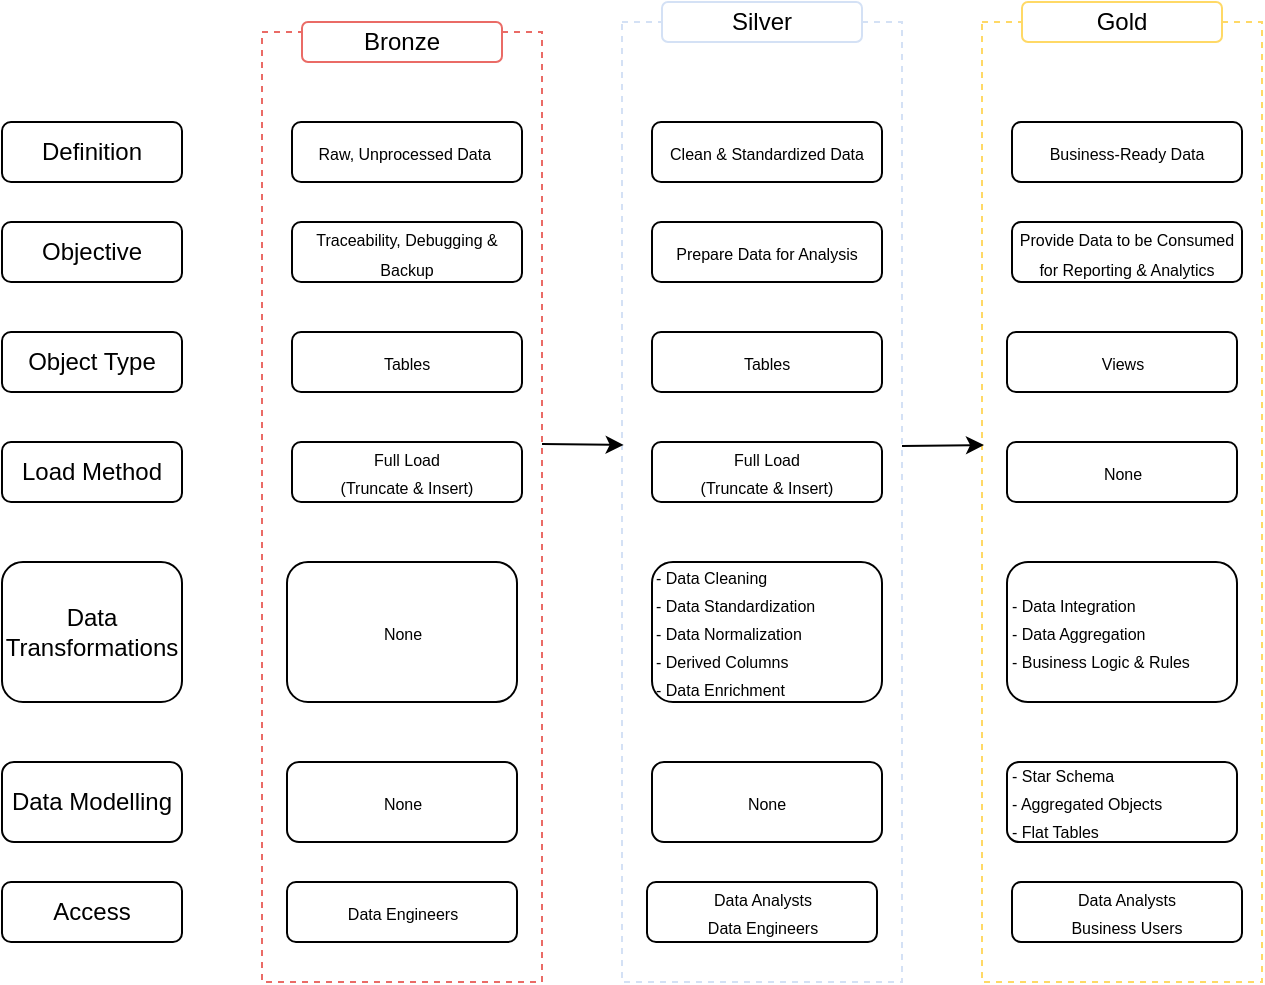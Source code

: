 <mxfile version="28.2.5">
  <diagram name="Page-1" id="k7P5zP-qQ__8qEdagqi8">
    <mxGraphModel dx="689" dy="400" grid="1" gridSize="10" guides="1" tooltips="1" connect="1" arrows="1" fold="1" page="1" pageScale="1" pageWidth="850" pageHeight="1100" math="0" shadow="0">
      <root>
        <mxCell id="0" />
        <mxCell id="1" parent="0" />
        <mxCell id="bQCTUwX9uYaT31wB2rOD-1" value="" style="rounded=0;whiteSpace=wrap;html=1;dashed=1;fillColor=none;fontColor=#ffffff;strokeColor=#EA6B66;fillStyle=auto;gradientColor=none;" parent="1" vertex="1">
          <mxGeometry x="170" y="365" width="140" height="475" as="geometry" />
        </mxCell>
        <mxCell id="bQCTUwX9uYaT31wB2rOD-2" value="Bronze" style="rounded=1;whiteSpace=wrap;html=1;strokeColor=#EA6B66;" parent="1" vertex="1">
          <mxGeometry x="190" y="360" width="100" height="20" as="geometry" />
        </mxCell>
        <mxCell id="bQCTUwX9uYaT31wB2rOD-3" value="" style="rounded=0;whiteSpace=wrap;html=1;dashed=1;fillColor=none;fontColor=#ffffff;strokeColor=#D4E1F5;fillStyle=auto;" parent="1" vertex="1">
          <mxGeometry x="350" y="360" width="140" height="480" as="geometry" />
        </mxCell>
        <mxCell id="bQCTUwX9uYaT31wB2rOD-4" value="Silver" style="rounded=1;whiteSpace=wrap;html=1;strokeColor=#D4E1F5;" parent="1" vertex="1">
          <mxGeometry x="370" y="350" width="100" height="20" as="geometry" />
        </mxCell>
        <mxCell id="bQCTUwX9uYaT31wB2rOD-5" value="" style="rounded=0;whiteSpace=wrap;html=1;dashed=1;fillColor=none;fontColor=#ffffff;strokeColor=#FFD966;fillStyle=auto;gradientColor=none;" parent="1" vertex="1">
          <mxGeometry x="530" y="360" width="140" height="480" as="geometry" />
        </mxCell>
        <mxCell id="bQCTUwX9uYaT31wB2rOD-6" value="Gold" style="rounded=1;whiteSpace=wrap;html=1;strokeColor=#FFD966;" parent="1" vertex="1">
          <mxGeometry x="550" y="350" width="100" height="20" as="geometry" />
        </mxCell>
        <mxCell id="bQCTUwX9uYaT31wB2rOD-7" value="" style="endArrow=classic;html=1;rounded=0;entryX=0.007;entryY=0.509;entryDx=0;entryDy=0;entryPerimeter=0;" parent="1" edge="1">
          <mxGeometry width="50" height="50" relative="1" as="geometry">
            <mxPoint x="310" y="571" as="sourcePoint" />
            <mxPoint x="350.84" y="571.47" as="targetPoint" />
          </mxGeometry>
        </mxCell>
        <mxCell id="FZtYvgmV2bGIrAXsWXde-1" value="Definition" style="rounded=1;whiteSpace=wrap;html=1;" vertex="1" parent="1">
          <mxGeometry x="40" y="410" width="90" height="30" as="geometry" />
        </mxCell>
        <mxCell id="FZtYvgmV2bGIrAXsWXde-2" value="Objective" style="rounded=1;whiteSpace=wrap;html=1;" vertex="1" parent="1">
          <mxGeometry x="40" y="460" width="90" height="30" as="geometry" />
        </mxCell>
        <mxCell id="FZtYvgmV2bGIrAXsWXde-3" value="" style="endArrow=classic;html=1;rounded=0;entryX=0.007;entryY=0.509;entryDx=0;entryDy=0;entryPerimeter=0;" edge="1" parent="1">
          <mxGeometry width="50" height="50" relative="1" as="geometry">
            <mxPoint x="490" y="572" as="sourcePoint" />
            <mxPoint x="531" y="571.5" as="targetPoint" />
          </mxGeometry>
        </mxCell>
        <mxCell id="FZtYvgmV2bGIrAXsWXde-5" value="&lt;p&gt;&lt;font style=&quot;font-size: 8px;&quot;&gt;Raw, Unprocessed Data&amp;nbsp;&lt;/font&gt;&lt;/p&gt;" style="rounded=1;whiteSpace=wrap;html=1;autosize=0;" vertex="1" parent="1">
          <mxGeometry x="185" y="410" width="115" height="30" as="geometry" />
        </mxCell>
        <mxCell id="FZtYvgmV2bGIrAXsWXde-6" value="&lt;p&gt;&lt;font style=&quot;font-size: 8px; line-height: 0%;&quot;&gt;Traceability, Debugging &amp;amp; Backup&lt;/font&gt;&lt;/p&gt;" style="rounded=1;whiteSpace=wrap;html=1;autosize=0;" vertex="1" parent="1">
          <mxGeometry x="185" y="460" width="115" height="30" as="geometry" />
        </mxCell>
        <mxCell id="FZtYvgmV2bGIrAXsWXde-7" value="&lt;p&gt;&lt;font style=&quot;font-size: 8px;&quot;&gt;Clean &amp;amp; Standardized Data&lt;/font&gt;&lt;/p&gt;" style="rounded=1;whiteSpace=wrap;html=1;autosize=0;" vertex="1" parent="1">
          <mxGeometry x="365" y="410" width="115" height="30" as="geometry" />
        </mxCell>
        <mxCell id="FZtYvgmV2bGIrAXsWXde-8" value="&lt;p&gt;&lt;font style=&quot;font-size: 8px;&quot;&gt;Prepare Data for Analysis&lt;/font&gt;&lt;/p&gt;" style="rounded=1;whiteSpace=wrap;html=1;autosize=0;" vertex="1" parent="1">
          <mxGeometry x="365" y="460" width="115" height="30" as="geometry" />
        </mxCell>
        <mxCell id="FZtYvgmV2bGIrAXsWXde-9" value="&lt;p&gt;&lt;font style=&quot;font-size: 8px;&quot;&gt;Business-Ready Data&lt;/font&gt;&lt;/p&gt;" style="rounded=1;whiteSpace=wrap;html=1;autosize=0;" vertex="1" parent="1">
          <mxGeometry x="545" y="410" width="115" height="30" as="geometry" />
        </mxCell>
        <mxCell id="FZtYvgmV2bGIrAXsWXde-10" value="&lt;p&gt;&lt;font style=&quot;font-size: 8px; line-height: 90%;&quot;&gt;Provide Data to be Consumed for Reporting &amp;amp; Analytics&lt;/font&gt;&lt;/p&gt;" style="rounded=1;whiteSpace=wrap;html=1;autosize=0;" vertex="1" parent="1">
          <mxGeometry x="545" y="460" width="115" height="30" as="geometry" />
        </mxCell>
        <mxCell id="FZtYvgmV2bGIrAXsWXde-11" value="Object Type" style="rounded=1;whiteSpace=wrap;html=1;" vertex="1" parent="1">
          <mxGeometry x="40" y="515" width="90" height="30" as="geometry" />
        </mxCell>
        <mxCell id="FZtYvgmV2bGIrAXsWXde-12" value="&lt;p&gt;&lt;font style=&quot;font-size: 8px;&quot;&gt;Tables&lt;/font&gt;&lt;/p&gt;" style="rounded=1;whiteSpace=wrap;html=1;autosize=0;" vertex="1" parent="1">
          <mxGeometry x="185" y="515" width="115" height="30" as="geometry" />
        </mxCell>
        <mxCell id="FZtYvgmV2bGIrAXsWXde-13" value="&lt;p&gt;&lt;font style=&quot;font-size: 8px;&quot;&gt;Tables&lt;/font&gt;&lt;/p&gt;" style="rounded=1;whiteSpace=wrap;html=1;autosize=0;" vertex="1" parent="1">
          <mxGeometry x="365" y="515" width="115" height="30" as="geometry" />
        </mxCell>
        <mxCell id="FZtYvgmV2bGIrAXsWXde-14" value="&lt;p&gt;&lt;font style=&quot;font-size: 8px;&quot;&gt;Views&lt;/font&gt;&lt;/p&gt;" style="rounded=1;whiteSpace=wrap;html=1;autosize=0;" vertex="1" parent="1">
          <mxGeometry x="542.5" y="515" width="115" height="30" as="geometry" />
        </mxCell>
        <mxCell id="FZtYvgmV2bGIrAXsWXde-15" value="Load Method" style="rounded=1;whiteSpace=wrap;html=1;" vertex="1" parent="1">
          <mxGeometry x="40" y="570" width="90" height="30" as="geometry" />
        </mxCell>
        <mxCell id="FZtYvgmV2bGIrAXsWXde-16" value="&lt;div style=&quot;line-height: 0%;&quot;&gt;&lt;p&gt;&lt;font style=&quot;font-size: 8px;&quot;&gt;Full Load&lt;/font&gt;&lt;/p&gt;&lt;p&gt;&lt;font style=&quot;font-size: 8px;&quot;&gt;(Truncate &amp;amp; Insert)&lt;/font&gt;&lt;/p&gt;&lt;/div&gt;" style="rounded=1;whiteSpace=wrap;html=1;autosize=0;" vertex="1" parent="1">
          <mxGeometry x="185" y="570" width="115" height="30" as="geometry" />
        </mxCell>
        <mxCell id="FZtYvgmV2bGIrAXsWXde-17" value="&lt;div style=&quot;line-height: 0%;&quot;&gt;&lt;p&gt;&lt;font style=&quot;font-size: 8px;&quot;&gt;Full Load&lt;/font&gt;&lt;/p&gt;&lt;p&gt;&lt;font style=&quot;font-size: 8px;&quot;&gt;(Truncate &amp;amp; Insert)&lt;/font&gt;&lt;/p&gt;&lt;/div&gt;" style="rounded=1;whiteSpace=wrap;html=1;autosize=0;" vertex="1" parent="1">
          <mxGeometry x="365" y="570" width="115" height="30" as="geometry" />
        </mxCell>
        <mxCell id="FZtYvgmV2bGIrAXsWXde-18" value="&lt;div style=&quot;line-height: 0%;&quot;&gt;&lt;p&gt;&lt;span style=&quot;font-size: 8px;&quot;&gt;None&lt;/span&gt;&lt;/p&gt;&lt;/div&gt;" style="rounded=1;whiteSpace=wrap;html=1;autosize=0;" vertex="1" parent="1">
          <mxGeometry x="542.5" y="570" width="115" height="30" as="geometry" />
        </mxCell>
        <mxCell id="FZtYvgmV2bGIrAXsWXde-19" value="Data Transformations" style="rounded=1;whiteSpace=wrap;html=1;" vertex="1" parent="1">
          <mxGeometry x="40" y="630" width="90" height="70" as="geometry" />
        </mxCell>
        <mxCell id="FZtYvgmV2bGIrAXsWXde-20" value="&lt;div style=&quot;line-height: 0%;&quot;&gt;&lt;p&gt;&lt;span style=&quot;font-size: 8px;&quot;&gt;None&lt;/span&gt;&lt;/p&gt;&lt;/div&gt;" style="rounded=1;whiteSpace=wrap;html=1;autosize=0;" vertex="1" parent="1">
          <mxGeometry x="182.5" y="630" width="115" height="70" as="geometry" />
        </mxCell>
        <mxCell id="FZtYvgmV2bGIrAXsWXde-21" value="&lt;div style=&quot;line-height: 0%;&quot;&gt;&lt;p&gt;&lt;span style=&quot;font-size: 8px;&quot;&gt;- Data Cleaning&lt;/span&gt;&lt;/p&gt;&lt;p&gt;&lt;span style=&quot;font-size: 8px;&quot;&gt;- Data Standardization&lt;/span&gt;&lt;/p&gt;&lt;p&gt;&lt;span style=&quot;font-size: 8px;&quot;&gt;- Data Normalization&lt;/span&gt;&lt;/p&gt;&lt;p&gt;&lt;span style=&quot;font-size: 8px;&quot;&gt;- Derived Columns&lt;/span&gt;&lt;/p&gt;&lt;p&gt;&lt;span style=&quot;font-size: 8px;&quot;&gt;- Data Enrichment&lt;/span&gt;&lt;/p&gt;&lt;/div&gt;" style="rounded=1;whiteSpace=wrap;html=1;autosize=0;align=left;" vertex="1" parent="1">
          <mxGeometry x="365" y="630" width="115" height="70" as="geometry" />
        </mxCell>
        <mxCell id="FZtYvgmV2bGIrAXsWXde-22" value="&lt;div style=&quot;line-height: 0%;&quot;&gt;&lt;p&gt;&lt;span style=&quot;font-size: 8px;&quot;&gt;- Data Integration&lt;/span&gt;&lt;/p&gt;&lt;p&gt;&lt;span style=&quot;font-size: 8px;&quot;&gt;- Data Aggregation&lt;/span&gt;&lt;/p&gt;&lt;p&gt;&lt;span style=&quot;font-size: 8px;&quot;&gt;- Business Logic &amp;amp; Rules&lt;/span&gt;&lt;/p&gt;&lt;/div&gt;" style="rounded=1;whiteSpace=wrap;html=1;autosize=0;align=left;" vertex="1" parent="1">
          <mxGeometry x="542.5" y="630" width="115" height="70" as="geometry" />
        </mxCell>
        <mxCell id="FZtYvgmV2bGIrAXsWXde-23" value="Data Modelling" style="rounded=1;whiteSpace=wrap;html=1;" vertex="1" parent="1">
          <mxGeometry x="40" y="730" width="90" height="40" as="geometry" />
        </mxCell>
        <mxCell id="FZtYvgmV2bGIrAXsWXde-24" value="&lt;div style=&quot;line-height: 0%;&quot;&gt;&lt;p&gt;&lt;span style=&quot;font-size: 8px;&quot;&gt;None&lt;/span&gt;&lt;/p&gt;&lt;/div&gt;" style="rounded=1;whiteSpace=wrap;html=1;autosize=0;" vertex="1" parent="1">
          <mxGeometry x="182.5" y="730" width="115" height="40" as="geometry" />
        </mxCell>
        <mxCell id="FZtYvgmV2bGIrAXsWXde-25" value="Access" style="rounded=1;whiteSpace=wrap;html=1;" vertex="1" parent="1">
          <mxGeometry x="40" y="790" width="90" height="30" as="geometry" />
        </mxCell>
        <mxCell id="FZtYvgmV2bGIrAXsWXde-26" value="&lt;div style=&quot;line-height: 0%;&quot;&gt;&lt;p&gt;&lt;span style=&quot;font-size: 8px;&quot;&gt;Data Engineers&lt;/span&gt;&lt;/p&gt;&lt;/div&gt;" style="rounded=1;whiteSpace=wrap;html=1;autosize=0;" vertex="1" parent="1">
          <mxGeometry x="182.5" y="790" width="115" height="30" as="geometry" />
        </mxCell>
        <mxCell id="FZtYvgmV2bGIrAXsWXde-27" value="&lt;div style=&quot;line-height: 0%;&quot;&gt;&lt;p&gt;&lt;span style=&quot;font-size: 8px;&quot;&gt;None&lt;/span&gt;&lt;/p&gt;&lt;/div&gt;" style="rounded=1;whiteSpace=wrap;html=1;autosize=0;" vertex="1" parent="1">
          <mxGeometry x="365" y="730" width="115" height="40" as="geometry" />
        </mxCell>
        <mxCell id="FZtYvgmV2bGIrAXsWXde-28" value="&lt;div style=&quot;line-height: 0%;&quot;&gt;&lt;p&gt;&lt;span style=&quot;font-size: 8px;&quot;&gt;- Star Schema&lt;/span&gt;&lt;/p&gt;&lt;p&gt;&lt;span style=&quot;font-size: 8px;&quot;&gt;- Aggregated Objects&lt;/span&gt;&lt;/p&gt;&lt;p&gt;&lt;span style=&quot;font-size: 8px;&quot;&gt;- Flat Tables&lt;/span&gt;&lt;/p&gt;&lt;/div&gt;" style="rounded=1;whiteSpace=wrap;html=1;autosize=0;align=left;" vertex="1" parent="1">
          <mxGeometry x="542.5" y="730" width="115" height="40" as="geometry" />
        </mxCell>
        <mxCell id="FZtYvgmV2bGIrAXsWXde-29" value="&lt;div style=&quot;line-height: 0%;&quot;&gt;&lt;p&gt;&lt;span style=&quot;font-size: 8px;&quot;&gt;Data Analysts&lt;/span&gt;&lt;/p&gt;&lt;p&gt;&lt;span style=&quot;font-size: 8px;&quot;&gt;Data Engineers&lt;/span&gt;&lt;/p&gt;&lt;/div&gt;" style="rounded=1;whiteSpace=wrap;html=1;autosize=0;" vertex="1" parent="1">
          <mxGeometry x="362.5" y="790" width="115" height="30" as="geometry" />
        </mxCell>
        <mxCell id="FZtYvgmV2bGIrAXsWXde-30" value="&lt;div style=&quot;line-height: 0%;&quot;&gt;&lt;p&gt;&lt;span style=&quot;font-size: 8px;&quot;&gt;Data Analysts&lt;/span&gt;&lt;/p&gt;&lt;p&gt;&lt;span style=&quot;font-size: 8px;&quot;&gt;Business Users&lt;/span&gt;&lt;/p&gt;&lt;/div&gt;" style="rounded=1;whiteSpace=wrap;html=1;autosize=0;" vertex="1" parent="1">
          <mxGeometry x="545" y="790" width="115" height="30" as="geometry" />
        </mxCell>
      </root>
    </mxGraphModel>
  </diagram>
</mxfile>
